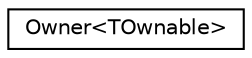 digraph "Graphical Class Hierarchy"
{
  edge [fontname="Helvetica",fontsize="10",labelfontname="Helvetica",labelfontsize="10"];
  node [fontname="Helvetica",fontsize="10",shape=record];
  rankdir="LR";
  Node0 [label="Owner\<TOwnable\>",height=0.2,width=0.4,color="black", fillcolor="white", style="filled",URL="$structaworx_1_1lib_1_1lang_1_1Owner.html"];
}


